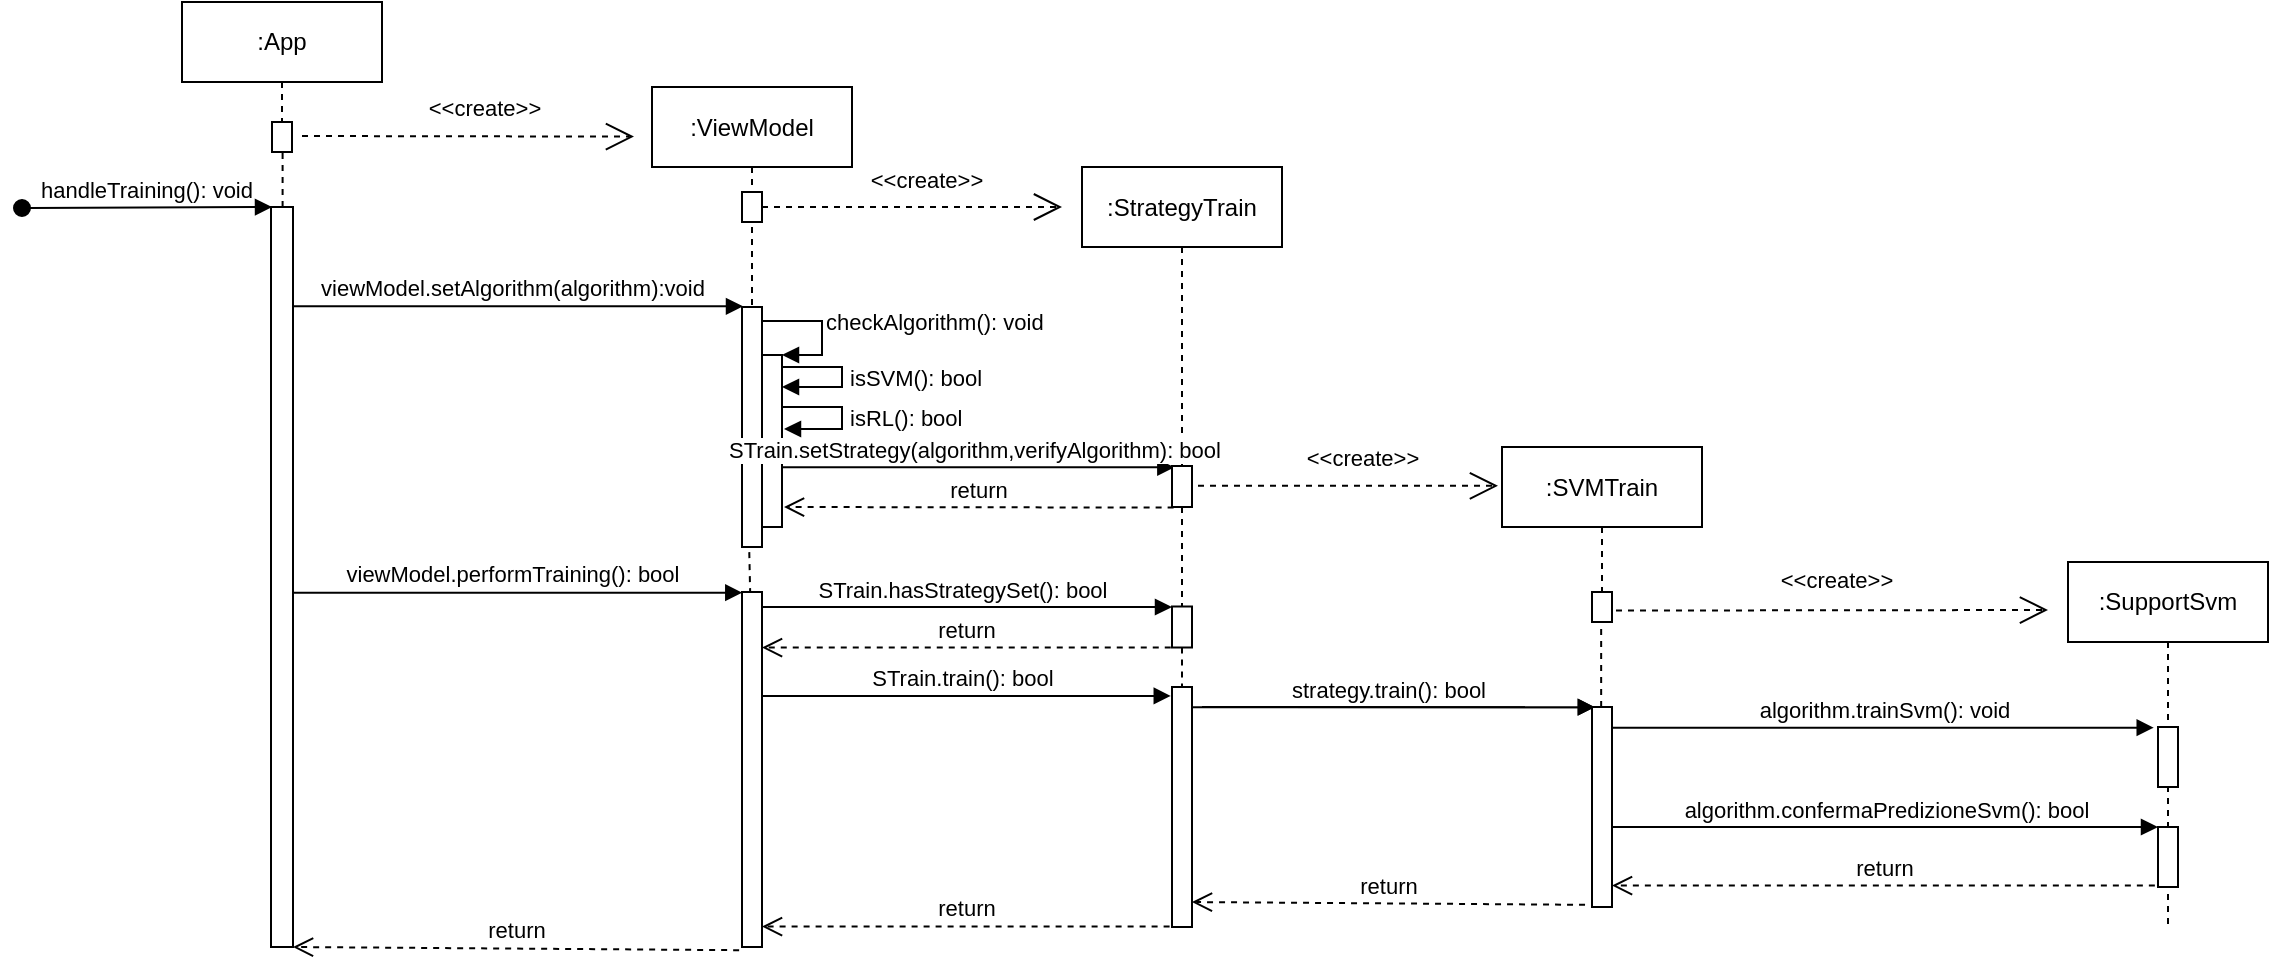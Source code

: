 <mxfile version="13.4.4" type="device"><diagram id="BN79Hiap4G4vUweyUKDz" name="Page-1"><mxGraphModel dx="1583" dy="634" grid="1" gridSize="10" guides="1" tooltips="1" connect="1" arrows="1" fold="1" page="1" pageScale="1" pageWidth="827" pageHeight="1169" math="0" shadow="0"><root><mxCell id="0"/><mxCell id="1" parent="0"/><mxCell id="tzqlVu5fsVV8VpvxCZjD-1" value="" style="html=1;points=[];perimeter=orthogonalPerimeter;" vertex="1" parent="1"><mxGeometry x="144.5" y="122.5" width="11" height="370" as="geometry"/></mxCell><mxCell id="tzqlVu5fsVV8VpvxCZjD-2" value="" style="html=1;points=[];perimeter=orthogonalPerimeter;" vertex="1" parent="1"><mxGeometry x="380" y="172.5" width="10" height="120" as="geometry"/></mxCell><mxCell id="tzqlVu5fsVV8VpvxCZjD-3" value=":App" style="shape=umlLifeline;perimeter=lifelinePerimeter;whiteSpace=wrap;html=1;container=1;collapsible=0;recursiveResize=0;outlineConnect=0;" vertex="1" parent="1"><mxGeometry x="100" y="20" width="100" height="60" as="geometry"/></mxCell><mxCell id="tzqlVu5fsVV8VpvxCZjD-4" value="handleTraining(): void" style="html=1;verticalAlign=bottom;startArrow=oval;endArrow=block;startSize=8;" edge="1" parent="1"><mxGeometry relative="1" as="geometry"><mxPoint x="20" y="123" as="sourcePoint"/><mxPoint x="145" y="122.5" as="targetPoint"/></mxGeometry></mxCell><mxCell id="tzqlVu5fsVV8VpvxCZjD-5" value="" style="html=1;points=[];perimeter=orthogonalPerimeter;" vertex="1" parent="1"><mxGeometry x="390" y="196.5" width="10" height="86" as="geometry"/></mxCell><mxCell id="tzqlVu5fsVV8VpvxCZjD-6" value="checkAlgorithm(): void" style="edgeStyle=orthogonalEdgeStyle;html=1;align=left;spacingLeft=2;endArrow=block;rounded=0;entryX=1;entryY=0;exitX=1;exitY=0.143;exitDx=0;exitDy=0;exitPerimeter=0;" edge="1" parent="1" source="tzqlVu5fsVV8VpvxCZjD-2" target="tzqlVu5fsVV8VpvxCZjD-5"><mxGeometry relative="1" as="geometry"><mxPoint x="395" y="192.5" as="sourcePoint"/><Array as="points"><mxPoint x="420" y="179.5"/><mxPoint x="420" y="196.5"/></Array></mxGeometry></mxCell><mxCell id="tzqlVu5fsVV8VpvxCZjD-9" value="isSVM(): bool" style="edgeStyle=orthogonalEdgeStyle;html=1;align=left;spacingLeft=2;endArrow=block;rounded=0;" edge="1" parent="1" source="tzqlVu5fsVV8VpvxCZjD-5"><mxGeometry relative="1" as="geometry"><mxPoint x="410" y="242.5" as="sourcePoint"/><Array as="points"><mxPoint x="430" y="202.5"/><mxPoint x="430" y="212.5"/><mxPoint x="400" y="212.5"/></Array><mxPoint x="400" y="212.5" as="targetPoint"/></mxGeometry></mxCell><mxCell id="tzqlVu5fsVV8VpvxCZjD-10" value=":StrategyTrain" style="shape=umlLifeline;perimeter=lifelinePerimeter;whiteSpace=wrap;html=1;container=1;collapsible=0;recursiveResize=0;outlineConnect=0;" vertex="1" parent="1"><mxGeometry x="550" y="102.5" width="100" height="150" as="geometry"/></mxCell><mxCell id="tzqlVu5fsVV8VpvxCZjD-11" value="" style="html=1;points=[];perimeter=orthogonalPerimeter;" vertex="1" parent="1"><mxGeometry x="805" y="372.5" width="10" height="100" as="geometry"/></mxCell><mxCell id="tzqlVu5fsVV8VpvxCZjD-13" value=":SupportSvm" style="shape=umlLifeline;perimeter=lifelinePerimeter;whiteSpace=wrap;html=1;container=1;collapsible=0;recursiveResize=0;outlineConnect=0;" vertex="1" parent="1"><mxGeometry x="1043" y="300" width="100" height="182.5" as="geometry"/></mxCell><mxCell id="tzqlVu5fsVV8VpvxCZjD-14" value="" style="html=1;points=[];perimeter=orthogonalPerimeter;" vertex="1" parent="tzqlVu5fsVV8VpvxCZjD-13"><mxGeometry x="45" y="82.5" width="10" height="30" as="geometry"/></mxCell><mxCell id="tzqlVu5fsVV8VpvxCZjD-30" value="" style="html=1;points=[];perimeter=orthogonalPerimeter;" vertex="1" parent="tzqlVu5fsVV8VpvxCZjD-13"><mxGeometry x="45" y="132.5" width="10" height="30" as="geometry"/></mxCell><mxCell id="tzqlVu5fsVV8VpvxCZjD-17" value="return" style="html=1;verticalAlign=bottom;endArrow=open;dashed=1;endSize=8;exitX=-0.143;exitY=1.009;exitDx=0;exitDy=0;exitPerimeter=0;" edge="1" parent="1" source="tzqlVu5fsVV8VpvxCZjD-28" target="tzqlVu5fsVV8VpvxCZjD-1"><mxGeometry relative="1" as="geometry"><mxPoint x="380" y="642.5" as="sourcePoint"/><mxPoint x="135" y="542.5" as="targetPoint"/></mxGeometry></mxCell><mxCell id="tzqlVu5fsVV8VpvxCZjD-18" value="algorithm.trainSvm(): void" style="html=1;verticalAlign=bottom;endArrow=block;entryX=-0.214;entryY=0.012;entryDx=0;entryDy=0;entryPerimeter=0;" edge="1" parent="1" source="tzqlVu5fsVV8VpvxCZjD-11" target="tzqlVu5fsVV8VpvxCZjD-14"><mxGeometry width="80" relative="1" as="geometry"><mxPoint x="823" y="436" as="sourcePoint"/><mxPoint x="1003" y="446" as="targetPoint"/></mxGeometry></mxCell><mxCell id="tzqlVu5fsVV8VpvxCZjD-19" value="algorithm.confermaPredizioneSvm(): bool" style="html=1;verticalAlign=bottom;endArrow=block;" edge="1" parent="1" source="tzqlVu5fsVV8VpvxCZjD-11" target="tzqlVu5fsVV8VpvxCZjD-30"><mxGeometry width="80" relative="1" as="geometry"><mxPoint x="815" y="488" as="sourcePoint"/><mxPoint x="1060" y="451.5" as="targetPoint"/><Array as="points"><mxPoint x="1088" y="432.5"/></Array></mxGeometry></mxCell><mxCell id="tzqlVu5fsVV8VpvxCZjD-20" value="&amp;lt;&amp;lt;create&amp;gt;&amp;gt;" style="endArrow=open;endSize=12;dashed=1;html=1;" edge="1" parent="1"><mxGeometry x="0.075" y="15" width="160" relative="1" as="geometry"><mxPoint x="805" y="324.29" as="sourcePoint"/><mxPoint x="1033" y="324" as="targetPoint"/><mxPoint as="offset"/></mxGeometry></mxCell><mxCell id="tzqlVu5fsVV8VpvxCZjD-21" value="viewModel.setAlgorithm(algorithm):void" style="html=1;verticalAlign=bottom;endArrow=block;entryX=-0.25;entryY=0.129;entryDx=0;entryDy=0;entryPerimeter=0;" edge="1" parent="1" source="tzqlVu5fsVV8VpvxCZjD-1"><mxGeometry x="-0.025" width="80" relative="1" as="geometry"><mxPoint x="160" y="172" as="sourcePoint"/><mxPoint x="380.5" y="172.16" as="targetPoint"/><mxPoint as="offset"/></mxGeometry></mxCell><mxCell id="tzqlVu5fsVV8VpvxCZjD-22" value="viewModel.performTraining(): bool" style="html=1;verticalAlign=bottom;endArrow=block;entryX=0.014;entryY=0.002;entryDx=0;entryDy=0;entryPerimeter=0;" edge="1" parent="1" source="tzqlVu5fsVV8VpvxCZjD-1" target="tzqlVu5fsVV8VpvxCZjD-28"><mxGeometry x="-0.025" width="80" relative="1" as="geometry"><mxPoint x="121" y="323.08" as="sourcePoint"/><mxPoint x="370.83" y="321.91" as="targetPoint"/><mxPoint as="offset"/></mxGeometry></mxCell><mxCell id="tzqlVu5fsVV8VpvxCZjD-25" value=":ViewModel" style="shape=umlLifeline;perimeter=lifelinePerimeter;whiteSpace=wrap;html=1;container=1;collapsible=0;recursiveResize=0;outlineConnect=0;" vertex="1" parent="1"><mxGeometry x="335" y="62.5" width="100" height="110" as="geometry"/></mxCell><mxCell id="tzqlVu5fsVV8VpvxCZjD-47" value="" style="html=1;points=[];perimeter=orthogonalPerimeter;" vertex="1" parent="tzqlVu5fsVV8VpvxCZjD-25"><mxGeometry x="45" y="52.5" width="10" height="15" as="geometry"/></mxCell><mxCell id="tzqlVu5fsVV8VpvxCZjD-27" value="" style="endArrow=none;dashed=1;html=1;exitX=0.41;exitY=0.006;exitDx=0;exitDy=0;exitPerimeter=0;entryX=0.357;entryY=0.996;entryDx=0;entryDy=0;entryPerimeter=0;" edge="1" parent="1" source="tzqlVu5fsVV8VpvxCZjD-28" target="tzqlVu5fsVV8VpvxCZjD-2"><mxGeometry width="50" height="50" relative="1" as="geometry"><mxPoint x="384" y="382.5" as="sourcePoint"/><mxPoint x="384" y="372.5" as="targetPoint"/></mxGeometry></mxCell><mxCell id="tzqlVu5fsVV8VpvxCZjD-28" value="" style="html=1;points=[];perimeter=orthogonalPerimeter;" vertex="1" parent="1"><mxGeometry x="380" y="315" width="10" height="177.5" as="geometry"/></mxCell><mxCell id="tzqlVu5fsVV8VpvxCZjD-29" value="" style="html=1;points=[];perimeter=orthogonalPerimeter;" vertex="1" parent="1"><mxGeometry x="805" y="315" width="10" height="15" as="geometry"/></mxCell><mxCell id="tzqlVu5fsVV8VpvxCZjD-31" value="" style="endArrow=none;dashed=1;html=1;" edge="1" parent="1" source="tzqlVu5fsVV8VpvxCZjD-11"><mxGeometry width="50" height="50" relative="1" as="geometry"><mxPoint x="809.29" y="370" as="sourcePoint"/><mxPoint x="809.58" y="330" as="targetPoint"/></mxGeometry></mxCell><mxCell id="tzqlVu5fsVV8VpvxCZjD-34" value="" style="endArrow=none;dashed=1;html=1;entryX=0.53;entryY=0.973;entryDx=0;entryDy=0;entryPerimeter=0;" edge="1" parent="1" source="tzqlVu5fsVV8VpvxCZjD-1" target="tzqlVu5fsVV8VpvxCZjD-39"><mxGeometry width="50" height="50" relative="1" as="geometry"><mxPoint x="149.48" y="122.5" as="sourcePoint"/><mxPoint x="150.48" y="97.335" as="targetPoint"/></mxGeometry></mxCell><mxCell id="tzqlVu5fsVV8VpvxCZjD-42" value="isRL(): bool" style="edgeStyle=orthogonalEdgeStyle;html=1;align=left;spacingLeft=2;endArrow=block;rounded=0;" edge="1" parent="1" source="tzqlVu5fsVV8VpvxCZjD-5"><mxGeometry relative="1" as="geometry"><mxPoint x="410" y="212.5" as="sourcePoint"/><Array as="points"><mxPoint x="400" y="222.5"/><mxPoint x="430" y="222.5"/><mxPoint x="430" y="233.5"/><mxPoint x="401" y="233.5"/></Array><mxPoint x="401" y="233.5" as="targetPoint"/></mxGeometry></mxCell><mxCell id="tzqlVu5fsVV8VpvxCZjD-48" value="&amp;lt;&amp;lt;create&amp;gt;&amp;gt;" style="endArrow=open;endSize=12;dashed=1;html=1;" edge="1" parent="1"><mxGeometry x="0.096" y="14" width="160" relative="1" as="geometry"><mxPoint x="390" y="122.5" as="sourcePoint"/><mxPoint x="540" y="122.5" as="targetPoint"/><mxPoint as="offset"/></mxGeometry></mxCell><mxCell id="tzqlVu5fsVV8VpvxCZjD-49" value=":SVMTrain" style="shape=umlLifeline;perimeter=lifelinePerimeter;whiteSpace=wrap;html=1;container=1;collapsible=0;recursiveResize=0;outlineConnect=0;" vertex="1" parent="1"><mxGeometry x="760" y="242.5" width="100" height="72.5" as="geometry"/></mxCell><mxCell id="tzqlVu5fsVV8VpvxCZjD-50" value="&lt;span style=&quot;text-align: left&quot;&gt;STrain.setStrategy(algorithm,verifyAlgorithm): bool&lt;/span&gt;" style="html=1;verticalAlign=bottom;endArrow=block;entryX=0.117;entryY=0.033;entryDx=0;entryDy=0;entryPerimeter=0;" edge="1" parent="1" source="tzqlVu5fsVV8VpvxCZjD-5" target="tzqlVu5fsVV8VpvxCZjD-51"><mxGeometry x="-0.025" width="80" relative="1" as="geometry"><mxPoint x="597" y="152.84" as="sourcePoint"/><mxPoint x="590" y="259.5" as="targetPoint"/><mxPoint as="offset"/></mxGeometry></mxCell><mxCell id="tzqlVu5fsVV8VpvxCZjD-51" value="" style="html=1;points=[];perimeter=orthogonalPerimeter;" vertex="1" parent="1"><mxGeometry x="595" y="252" width="10" height="20.5" as="geometry"/></mxCell><mxCell id="tzqlVu5fsVV8VpvxCZjD-52" value="return" style="html=1;verticalAlign=bottom;endArrow=open;dashed=1;endSize=8;exitX=0.081;exitY=1.014;exitDx=0;exitDy=0;exitPerimeter=0;" edge="1" parent="1" source="tzqlVu5fsVV8VpvxCZjD-51"><mxGeometry relative="1" as="geometry"><mxPoint x="650" y="422.5" as="sourcePoint"/><mxPoint x="401" y="272.5" as="targetPoint"/></mxGeometry></mxCell><mxCell id="tzqlVu5fsVV8VpvxCZjD-53" value="&amp;lt;&amp;lt;create&amp;gt;&amp;gt;" style="endArrow=open;endSize=12;dashed=1;html=1;" edge="1" parent="1"><mxGeometry x="0.096" y="14" width="160" relative="1" as="geometry"><mxPoint x="608.0" y="261.91" as="sourcePoint"/><mxPoint x="758.0" y="261.91" as="targetPoint"/><mxPoint as="offset"/></mxGeometry></mxCell><mxCell id="tzqlVu5fsVV8VpvxCZjD-54" value="STrain.hasStrategySet(): bool" style="html=1;verticalAlign=bottom;endArrow=block;" edge="1" parent="1" source="tzqlVu5fsVV8VpvxCZjD-28" target="tzqlVu5fsVV8VpvxCZjD-55"><mxGeometry x="-0.025" width="80" relative="1" as="geometry"><mxPoint x="435" y="395.04" as="sourcePoint"/><mxPoint x="580" y="322.5" as="targetPoint"/><mxPoint as="offset"/><Array as="points"><mxPoint x="530" y="322.5"/></Array></mxGeometry></mxCell><mxCell id="tzqlVu5fsVV8VpvxCZjD-55" value="" style="html=1;points=[];perimeter=orthogonalPerimeter;" vertex="1" parent="1"><mxGeometry x="595" y="322.25" width="10" height="20.5" as="geometry"/></mxCell><mxCell id="tzqlVu5fsVV8VpvxCZjD-56" value="return" style="html=1;verticalAlign=bottom;endArrow=open;dashed=1;endSize=8;exitX=-0.062;exitY=1.002;exitDx=0;exitDy=0;exitPerimeter=0;" edge="1" parent="1" source="tzqlVu5fsVV8VpvxCZjD-55" target="tzqlVu5fsVV8VpvxCZjD-28"><mxGeometry relative="1" as="geometry"><mxPoint x="605.81" y="282.787" as="sourcePoint"/><mxPoint x="411" y="282.5" as="targetPoint"/></mxGeometry></mxCell><mxCell id="tzqlVu5fsVV8VpvxCZjD-57" value="" style="html=1;points=[];perimeter=orthogonalPerimeter;" vertex="1" parent="1"><mxGeometry x="595" y="362.5" width="10" height="120" as="geometry"/></mxCell><mxCell id="tzqlVu5fsVV8VpvxCZjD-60" value="STrain.train(): bool" style="html=1;verticalAlign=bottom;endArrow=block;entryX=-0.062;entryY=0.037;entryDx=0;entryDy=0;entryPerimeter=0;" edge="1" parent="1" source="tzqlVu5fsVV8VpvxCZjD-28" target="tzqlVu5fsVV8VpvxCZjD-57"><mxGeometry x="-0.025" width="80" relative="1" as="geometry"><mxPoint x="410" y="342.5" as="sourcePoint"/><mxPoint x="615" y="342.5" as="targetPoint"/><mxPoint as="offset"/></mxGeometry></mxCell><mxCell id="tzqlVu5fsVV8VpvxCZjD-62" value="return" style="html=1;verticalAlign=bottom;endArrow=open;dashed=1;endSize=8;exitX=-0.12;exitY=0.998;exitDx=0;exitDy=0;exitPerimeter=0;" edge="1" parent="1" source="tzqlVu5fsVV8VpvxCZjD-57" target="tzqlVu5fsVV8VpvxCZjD-28"><mxGeometry relative="1" as="geometry"><mxPoint x="604.38" y="352.791" as="sourcePoint"/><mxPoint x="400" y="352.791" as="targetPoint"/></mxGeometry></mxCell><mxCell id="tzqlVu5fsVV8VpvxCZjD-64" value="STrain.train(): bool" style="html=1;verticalAlign=bottom;endArrow=block;entryX=0.143;entryY=0.001;entryDx=0;entryDy=0;entryPerimeter=0;" edge="1" parent="1" target="tzqlVu5fsVV8VpvxCZjD-11"><mxGeometry x="-0.025" width="80" relative="1" as="geometry"><mxPoint x="610" y="372.5" as="sourcePoint"/><mxPoint x="806.43" y="372.62" as="targetPoint"/><mxPoint as="offset"/></mxGeometry></mxCell><mxCell id="tzqlVu5fsVV8VpvxCZjD-65" value="strategy.train(): bool" style="html=1;verticalAlign=bottom;endArrow=block;entryX=0.143;entryY=0.001;entryDx=0;entryDy=0;entryPerimeter=0;" edge="1" parent="1" source="tzqlVu5fsVV8VpvxCZjD-57" target="tzqlVu5fsVV8VpvxCZjD-11"><mxGeometry x="-0.025" width="80" relative="1" as="geometry"><mxPoint x="610" y="372.5" as="sourcePoint"/><mxPoint x="806.43" y="372.62" as="targetPoint"/><mxPoint as="offset"/></mxGeometry></mxCell><mxCell id="tzqlVu5fsVV8VpvxCZjD-66" value="return" style="html=1;verticalAlign=bottom;endArrow=open;dashed=1;endSize=8;exitX=-0.157;exitY=0.976;exitDx=0;exitDy=0;exitPerimeter=0;" edge="1" parent="1" source="tzqlVu5fsVV8VpvxCZjD-30" target="tzqlVu5fsVV8VpvxCZjD-11"><mxGeometry relative="1" as="geometry"><mxPoint x="1089" y="516" as="sourcePoint"/><mxPoint x="883" y="516" as="targetPoint"/></mxGeometry></mxCell><mxCell id="tzqlVu5fsVV8VpvxCZjD-69" value="return" style="html=1;verticalAlign=bottom;endArrow=open;dashed=1;endSize=8;exitX=-0.348;exitY=0.989;exitDx=0;exitDy=0;exitPerimeter=0;entryX=0.997;entryY=0.896;entryDx=0;entryDy=0;entryPerimeter=0;" edge="1" parent="1" source="tzqlVu5fsVV8VpvxCZjD-11" target="tzqlVu5fsVV8VpvxCZjD-57"><mxGeometry relative="1" as="geometry"><mxPoint x="801.43" y="465" as="sourcePoint"/><mxPoint x="630" y="462.5" as="targetPoint"/></mxGeometry></mxCell><mxCell id="tzqlVu5fsVV8VpvxCZjD-39" value="" style="html=1;points=[];perimeter=orthogonalPerimeter;" vertex="1" parent="1"><mxGeometry x="145" y="80" width="10" height="15" as="geometry"/></mxCell><mxCell id="tzqlVu5fsVV8VpvxCZjD-26" value="&amp;lt;&amp;lt;create&amp;gt;&amp;gt;" style="endArrow=open;endSize=12;dashed=1;html=1;" edge="1" parent="1"><mxGeometry x="0.096" y="14" width="160" relative="1" as="geometry"><mxPoint x="160" y="87" as="sourcePoint"/><mxPoint x="326" y="87.3" as="targetPoint"/><mxPoint as="offset"/></mxGeometry></mxCell><mxCell id="tzqlVu5fsVV8VpvxCZjD-70" value="" style="endArrow=none;dashed=1;html=1;" edge="1" parent="1" source="tzqlVu5fsVV8VpvxCZjD-51" target="tzqlVu5fsVV8VpvxCZjD-55"><mxGeometry width="50" height="50" relative="1" as="geometry"><mxPoint x="601" y="273.5" as="sourcePoint"/><mxPoint x="601" y="322.5" as="targetPoint"/></mxGeometry></mxCell><mxCell id="tzqlVu5fsVV8VpvxCZjD-71" value="" style="endArrow=none;dashed=1;html=1;" edge="1" parent="1" source="tzqlVu5fsVV8VpvxCZjD-55" target="tzqlVu5fsVV8VpvxCZjD-57"><mxGeometry width="50" height="50" relative="1" as="geometry"><mxPoint x="611" y="312.5" as="sourcePoint"/><mxPoint x="611" y="332.25" as="targetPoint"/></mxGeometry></mxCell></root></mxGraphModel></diagram></mxfile>